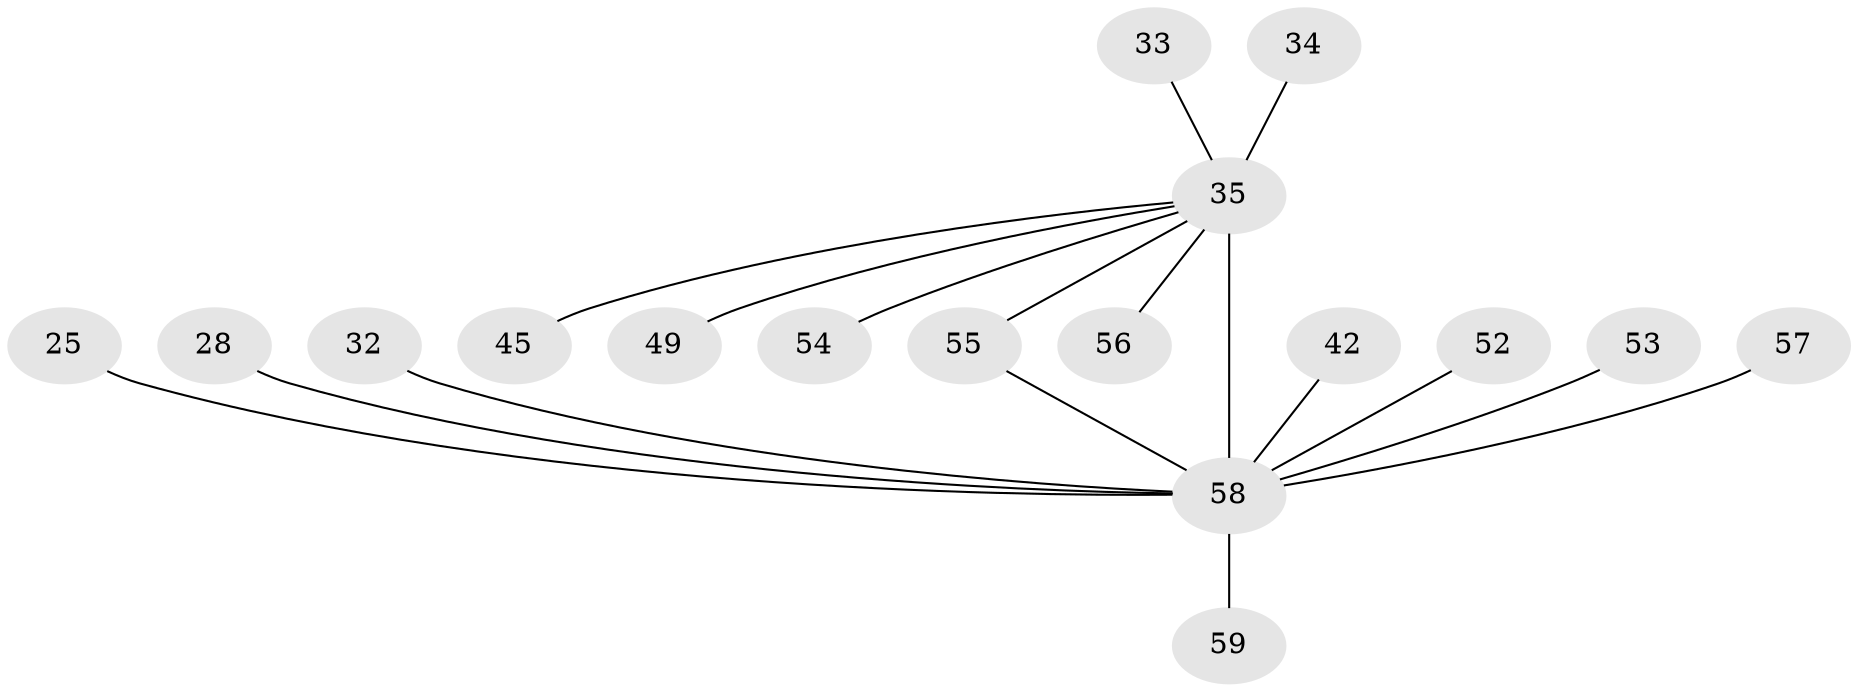 // original degree distribution, {16: 0.01694915254237288, 12: 0.03389830508474576, 22: 0.03389830508474576, 21: 0.01694915254237288, 14: 0.01694915254237288, 11: 0.01694915254237288, 15: 0.01694915254237288, 20: 0.01694915254237288, 3: 0.2542372881355932, 2: 0.5254237288135594, 4: 0.01694915254237288, 5: 0.03389830508474576}
// Generated by graph-tools (version 1.1) at 2025/49/03/04/25 21:49:06]
// undirected, 17 vertices, 17 edges
graph export_dot {
graph [start="1"]
  node [color=gray90,style=filled];
  25;
  28;
  32 [super="+18"];
  33;
  34;
  35 [super="+5+26"];
  42;
  45;
  49;
  52;
  53 [super="+44"];
  54;
  55 [super="+50+7"];
  56;
  57 [super="+36"];
  58 [super="+51+29+27+40+47+39+13+19+22+23+41+43+48"];
  59;
  25 -- 58 [weight=2];
  28 -- 58;
  32 -- 58 [weight=3];
  33 -- 35 [weight=2];
  34 -- 35 [weight=2];
  35 -- 45 [weight=2];
  35 -- 49 [weight=2];
  35 -- 56;
  35 -- 58 [weight=37];
  35 -- 54 [weight=2];
  35 -- 55 [weight=8];
  42 -- 58;
  52 -- 58 [weight=2];
  53 -- 58 [weight=3];
  55 -- 58 [weight=14];
  57 -- 58 [weight=3];
  58 -- 59 [weight=2];
}
